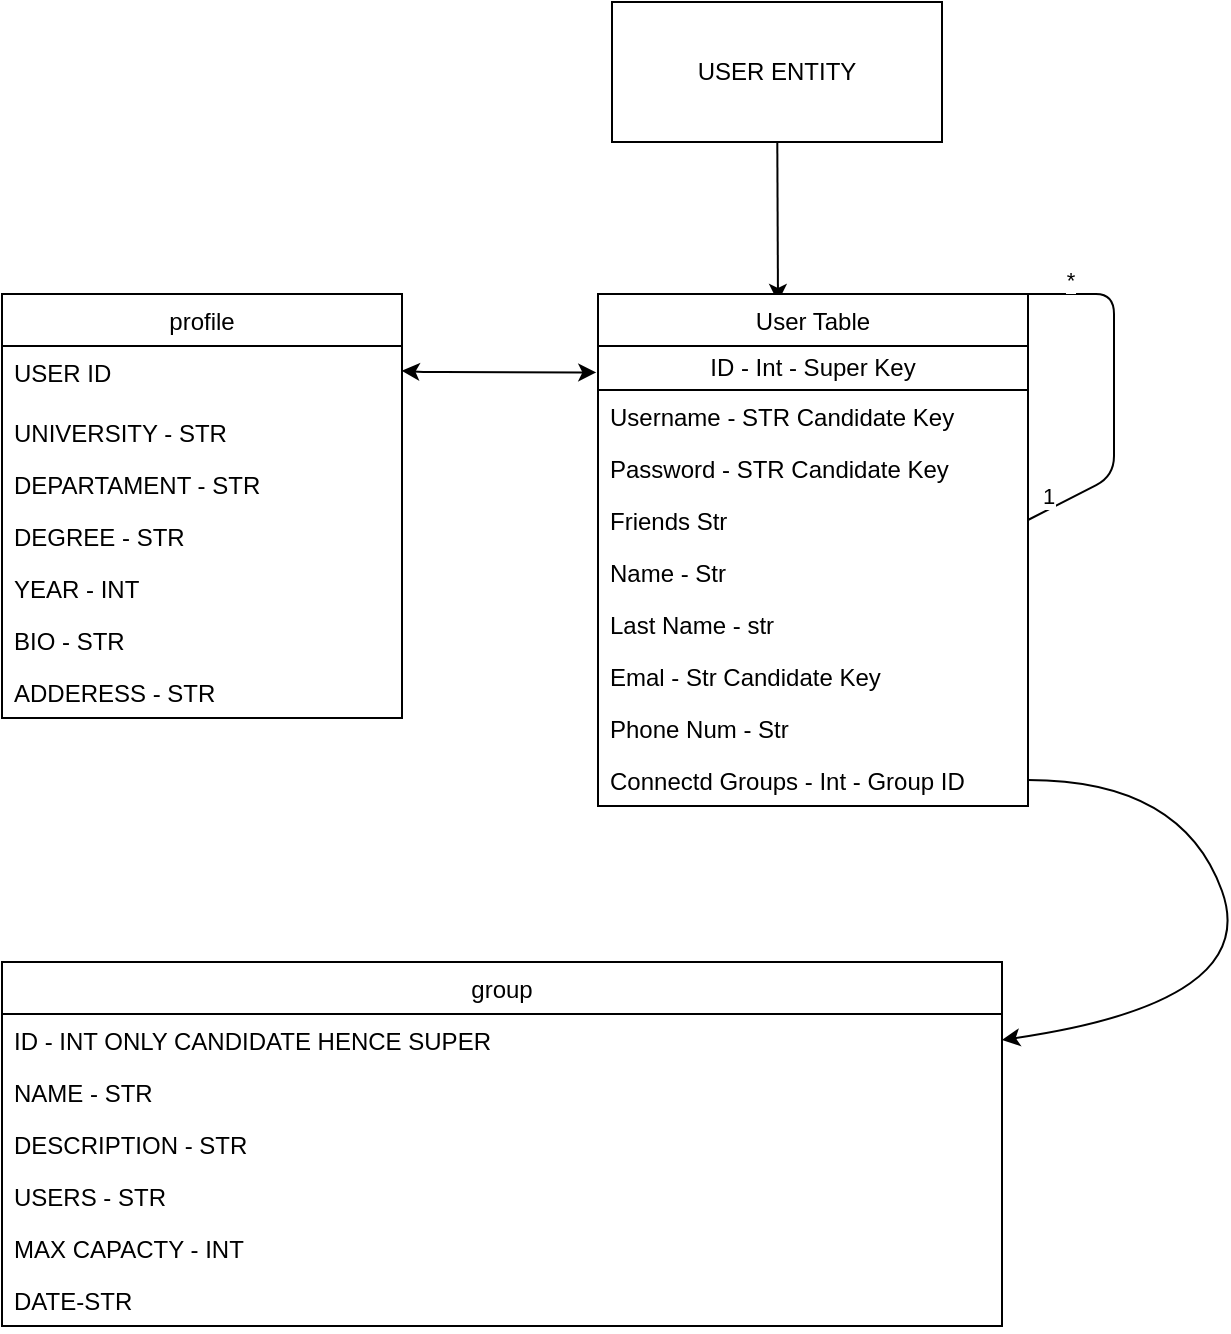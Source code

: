 <mxfile>
    <diagram id="MQxsa0x2UIPvy5xY-XsA" name="Page-1">
        <mxGraphModel dx="2054" dy="906" grid="1" gridSize="10" guides="1" tooltips="1" connect="1" arrows="1" fold="1" page="1" pageScale="1" pageWidth="850" pageHeight="1100" math="0" shadow="0">
            <root>
                <mxCell id="0"/>
                <mxCell id="1" parent="0"/>
                <mxCell id="94" value="group" style="swimlane;fontStyle=0;childLayout=stackLayout;horizontal=1;startSize=26;horizontalStack=0;resizeParent=1;resizeParentMax=0;resizeLast=0;collapsible=1;marginBottom=0;rounded=0;shadow=0;glass=0;comic=0;sketch=0;verticalAlign=top;" vertex="1" parent="1">
                    <mxGeometry x="20" y="560" width="500" height="182" as="geometry"/>
                </mxCell>
                <mxCell id="95" value="fun" style="swimlane;fontStyle=0;childLayout=stackLayout;horizontal=1;startSize=0;horizontalStack=0;resizeParent=1;resizeParentMax=0;resizeLast=0;collapsible=0;marginBottom=0;rounded=0;shadow=0;glass=0;comic=0;sketch=0;verticalAlign=top;swimlaneLine=0;swimlaneFillColor=none;fillColor=none;noLabel=1;overflow=visible;portConstraintRotation=0;snapToPoint=0;fixDash=0;perimeter=rectanglePerimeter;dropTarget=1;expand=0;deletable=1;" vertex="1" parent="94">
                    <mxGeometry y="26" width="500" height="156" as="geometry"/>
                </mxCell>
                <mxCell id="96" value="ID - INT ONLY CANDIDATE HENCE SUPER" style="text;strokeColor=none;fillColor=none;align=left;verticalAlign=top;spacingLeft=4;spacingRight=4;overflow=hidden;rotatable=0;points=[[0,0.5],[1,0.5]];portConstraint=eastwest;" vertex="1" parent="95">
                    <mxGeometry width="500" height="26" as="geometry"/>
                </mxCell>
                <mxCell id="97" value="NAME - STR" style="text;strokeColor=none;fillColor=none;align=left;verticalAlign=top;spacingLeft=4;spacingRight=4;overflow=hidden;rotatable=0;points=[[0,0.5],[1,0.5]];portConstraint=eastwest;" vertex="1" parent="95">
                    <mxGeometry y="26" width="500" height="26" as="geometry"/>
                </mxCell>
                <mxCell id="98" value="DESCRIPTION - STR" style="text;strokeColor=none;fillColor=none;align=left;verticalAlign=top;spacingLeft=4;spacingRight=4;overflow=hidden;rotatable=0;points=[[0,0.5],[1,0.5]];portConstraint=eastwest;" vertex="1" parent="95">
                    <mxGeometry y="52" width="500" height="26" as="geometry"/>
                </mxCell>
                <mxCell id="99" value="USERS - STR" style="text;strokeColor=none;fillColor=none;align=left;verticalAlign=top;spacingLeft=4;spacingRight=4;overflow=hidden;rotatable=0;points=[[0,0.5],[1,0.5]];portConstraint=eastwest;" vertex="1" parent="95">
                    <mxGeometry y="78" width="500" height="26" as="geometry"/>
                </mxCell>
                <mxCell id="100" value="MAX CAPACTY - INT" style="text;strokeColor=none;fillColor=none;align=left;verticalAlign=top;spacingLeft=4;spacingRight=4;overflow=hidden;rotatable=0;points=[[0,0.5],[1,0.5]];portConstraint=eastwest;" vertex="1" parent="95">
                    <mxGeometry y="104" width="500" height="26" as="geometry"/>
                </mxCell>
                <mxCell id="102" value="DATE-STR" style="text;strokeColor=none;fillColor=none;align=left;verticalAlign=top;spacingLeft=4;spacingRight=4;overflow=hidden;rotatable=0;points=[[0,0.5],[1,0.5]];portConstraint=eastwest;" vertex="1" parent="95">
                    <mxGeometry y="130" width="500" height="26" as="geometry"/>
                </mxCell>
                <mxCell id="163" value="" style="edgeStyle=none;html=1;" edge="1" parent="1" source="126">
                    <mxGeometry relative="1" as="geometry">
                        <mxPoint x="408" y="230" as="targetPoint"/>
                    </mxGeometry>
                </mxCell>
                <mxCell id="126" value="USER ENTITY" style="rounded=0;whiteSpace=wrap;html=1;" vertex="1" parent="1">
                    <mxGeometry x="325" y="80" width="165" height="70" as="geometry"/>
                </mxCell>
                <mxCell id="128" value="profile" style="swimlane;fontStyle=0;childLayout=stackLayout;horizontal=1;startSize=26;horizontalStack=0;resizeParent=1;resizeParentMax=0;resizeLast=0;collapsible=1;marginBottom=0;rounded=0;shadow=0;glass=0;comic=0;sketch=0;verticalAlign=top;" vertex="1" parent="1">
                    <mxGeometry x="20" y="226" width="200" height="212" as="geometry"/>
                </mxCell>
                <mxCell id="129" value="fun" style="swimlane;fontStyle=0;childLayout=stackLayout;horizontal=1;startSize=0;horizontalStack=0;resizeParent=1;resizeParentMax=0;resizeLast=0;collapsible=0;marginBottom=0;rounded=0;shadow=0;glass=0;comic=0;sketch=0;verticalAlign=top;swimlaneLine=0;swimlaneFillColor=none;fillColor=none;noLabel=1;overflow=visible;portConstraintRotation=0;snapToPoint=0;fixDash=0;perimeter=rectanglePerimeter;dropTarget=1;expand=0;deletable=1;" vertex="1" parent="128">
                    <mxGeometry y="26" width="200" height="186" as="geometry"/>
                </mxCell>
                <mxCell id="139" value="USER ID" style="text;strokeColor=none;fillColor=none;align=left;verticalAlign=top;spacingLeft=4;spacingRight=4;overflow=hidden;rotatable=0;points=[[0,0.5],[1,0.5]];portConstraint=eastwest;" vertex="1" parent="129">
                    <mxGeometry width="200" height="30" as="geometry"/>
                </mxCell>
                <mxCell id="130" value="UNIVERSITY - STR" style="text;strokeColor=none;fillColor=none;align=left;verticalAlign=top;spacingLeft=4;spacingRight=4;overflow=hidden;rotatable=0;points=[[0,0.5],[1,0.5]];portConstraint=eastwest;" vertex="1" parent="129">
                    <mxGeometry y="30" width="200" height="26" as="geometry"/>
                </mxCell>
                <mxCell id="131" value="DEPARTAMENT - STR" style="text;strokeColor=none;fillColor=none;align=left;verticalAlign=top;spacingLeft=4;spacingRight=4;overflow=hidden;rotatable=0;points=[[0,0.5],[1,0.5]];portConstraint=eastwest;" vertex="1" parent="129">
                    <mxGeometry y="56" width="200" height="26" as="geometry"/>
                </mxCell>
                <mxCell id="133" value="DEGREE - STR" style="text;strokeColor=none;fillColor=none;align=left;verticalAlign=top;spacingLeft=4;spacingRight=4;overflow=hidden;rotatable=0;points=[[0,0.5],[1,0.5]];portConstraint=eastwest;" vertex="1" parent="129">
                    <mxGeometry y="82" width="200" height="26" as="geometry"/>
                </mxCell>
                <mxCell id="134" value="YEAR - INT" style="text;strokeColor=none;fillColor=none;align=left;verticalAlign=top;spacingLeft=4;spacingRight=4;overflow=hidden;rotatable=0;points=[[0,0.5],[1,0.5]];portConstraint=eastwest;" vertex="1" parent="129">
                    <mxGeometry y="108" width="200" height="26" as="geometry"/>
                </mxCell>
                <mxCell id="135" value="BIO - STR" style="text;strokeColor=none;fillColor=none;align=left;verticalAlign=top;spacingLeft=4;spacingRight=4;overflow=hidden;rotatable=0;points=[[0,0.5],[1,0.5]];portConstraint=eastwest;" vertex="1" parent="129">
                    <mxGeometry y="134" width="200" height="26" as="geometry"/>
                </mxCell>
                <mxCell id="136" value="ADDERESS - STR" style="text;strokeColor=none;fillColor=none;align=left;verticalAlign=top;spacingLeft=4;spacingRight=4;overflow=hidden;rotatable=0;points=[[0,0.5],[1,0.5]];portConstraint=eastwest;" vertex="1" parent="129">
                    <mxGeometry y="160" width="200" height="26" as="geometry"/>
                </mxCell>
                <mxCell id="74" value="User Table" style="swimlane;fontStyle=0;childLayout=stackLayout;horizontal=1;startSize=26;horizontalStack=0;resizeParent=1;resizeParentMax=0;resizeLast=0;collapsible=1;marginBottom=0;rounded=0;shadow=0;glass=0;comic=0;sketch=0;verticalAlign=top;" vertex="1" parent="1">
                    <mxGeometry x="318" y="226" width="215" height="256" as="geometry"/>
                </mxCell>
                <mxCell id="75" value="fun" style="swimlane;fontStyle=0;childLayout=stackLayout;horizontal=1;startSize=0;horizontalStack=0;resizeParent=1;resizeParentMax=0;resizeLast=0;collapsible=0;marginBottom=0;rounded=0;shadow=0;glass=0;comic=0;sketch=0;verticalAlign=top;swimlaneLine=0;swimlaneFillColor=none;fillColor=none;noLabel=1;overflow=visible;portConstraintRotation=0;snapToPoint=0;fixDash=0;perimeter=rectanglePerimeter;dropTarget=1;expand=0;deletable=1;" vertex="1" parent="74">
                    <mxGeometry y="26" width="215" height="230" as="geometry"/>
                </mxCell>
                <mxCell id="92" value="ID - Int - Super Key" style="rounded=0;whiteSpace=wrap;html=1;" vertex="1" parent="75">
                    <mxGeometry width="215" height="22" as="geometry"/>
                </mxCell>
                <mxCell id="76" value="Username - STR Candidate Key" style="text;strokeColor=none;fillColor=none;align=left;verticalAlign=top;spacingLeft=4;spacingRight=4;overflow=hidden;rotatable=0;points=[[0,0.5],[1,0.5]];portConstraint=eastwest;" vertex="1" parent="75">
                    <mxGeometry y="22" width="215" height="26" as="geometry"/>
                </mxCell>
                <mxCell id="77" value="Password - STR Candidate Key" style="text;strokeColor=none;fillColor=none;align=left;verticalAlign=top;spacingLeft=4;spacingRight=4;overflow=hidden;rotatable=0;points=[[0,0.5],[1,0.5]];portConstraint=eastwest;" vertex="1" parent="75">
                    <mxGeometry y="48" width="215" height="26" as="geometry"/>
                </mxCell>
                <mxCell id="78" value="Friends Str" style="text;strokeColor=none;fillColor=none;align=left;verticalAlign=top;spacingLeft=4;spacingRight=4;overflow=hidden;rotatable=0;points=[[0,0.5],[1,0.5]];portConstraint=eastwest;" vertex="1" parent="75">
                    <mxGeometry y="74" width="215" height="26" as="geometry"/>
                </mxCell>
                <mxCell id="79" value="Name - Str" style="text;strokeColor=none;fillColor=none;align=left;verticalAlign=top;spacingLeft=4;spacingRight=4;overflow=hidden;rotatable=0;points=[[0,0.5],[1,0.5]];portConstraint=eastwest;" vertex="1" parent="75">
                    <mxGeometry y="100" width="215" height="26" as="geometry"/>
                </mxCell>
                <mxCell id="80" value="Last Name - str" style="text;strokeColor=none;fillColor=none;align=left;verticalAlign=top;spacingLeft=4;spacingRight=4;overflow=hidden;rotatable=0;points=[[0,0.5],[1,0.5]];portConstraint=eastwest;" vertex="1" parent="75">
                    <mxGeometry y="126" width="215" height="26" as="geometry"/>
                </mxCell>
                <mxCell id="81" value="Emal - Str Candidate Key&#10;" style="text;strokeColor=none;fillColor=none;align=left;verticalAlign=top;spacingLeft=4;spacingRight=4;overflow=hidden;rotatable=0;points=[[0,0.5],[1,0.5]];portConstraint=eastwest;" vertex="1" parent="75">
                    <mxGeometry y="152" width="215" height="26" as="geometry"/>
                </mxCell>
                <mxCell id="82" value="Phone Num - Str" style="text;strokeColor=none;fillColor=none;align=left;verticalAlign=top;spacingLeft=4;spacingRight=4;overflow=hidden;rotatable=0;points=[[0,0.5],[1,0.5]];portConstraint=eastwest;" vertex="1" parent="75">
                    <mxGeometry y="178" width="215" height="26" as="geometry"/>
                </mxCell>
                <mxCell id="84" value="Connectd Groups - Int - Group ID" style="text;strokeColor=none;fillColor=none;align=left;verticalAlign=top;spacingLeft=4;spacingRight=4;overflow=hidden;rotatable=0;points=[[0,0.5],[1,0.5]];portConstraint=eastwest;" vertex="1" parent="75">
                    <mxGeometry y="204" width="215" height="26" as="geometry"/>
                </mxCell>
                <mxCell id="89" style="edgeStyle=none;html=1;exitX=1;exitY=0.5;exitDx=0;exitDy=0;endArrow=none;endFill=0;endSize=16;targetPerimeterSpacing=5;entryX=1;entryY=0;entryDx=0;entryDy=0;startArrow=none;startFill=0;" edge="1" parent="74" source="78" target="74">
                    <mxGeometry relative="1" as="geometry">
                        <mxPoint x="305" y="347" as="sourcePoint"/>
                        <mxPoint x="185" y="383.6" as="targetPoint"/>
                        <Array as="points">
                            <mxPoint x="258" y="91"/>
                            <mxPoint x="258"/>
                            <mxPoint x="240"/>
                            <mxPoint x="215"/>
                        </Array>
                    </mxGeometry>
                </mxCell>
                <mxCell id="90" value="*" style="edgeLabel;html=1;align=center;verticalAlign=middle;resizable=0;points=[];" vertex="1" connectable="0" parent="89">
                    <mxGeometry x="0.778" relative="1" as="geometry">
                        <mxPoint y="-7" as="offset"/>
                    </mxGeometry>
                </mxCell>
                <mxCell id="91" value="1" style="edgeLabel;html=1;align=center;verticalAlign=middle;resizable=0;points=[];" vertex="1" connectable="0" parent="89">
                    <mxGeometry x="-0.887" relative="1" as="geometry">
                        <mxPoint y="-7" as="offset"/>
                    </mxGeometry>
                </mxCell>
                <mxCell id="157" value="" style="curved=1;endArrow=classic;html=1;exitX=1;exitY=0.5;exitDx=0;exitDy=0;entryX=1;entryY=0.5;entryDx=0;entryDy=0;" edge="1" parent="1" source="84" target="96">
                    <mxGeometry width="50" height="50" relative="1" as="geometry">
                        <mxPoint x="610" y="520" as="sourcePoint"/>
                        <mxPoint x="600" y="390" as="targetPoint"/>
                        <Array as="points">
                            <mxPoint x="610" y="469"/>
                            <mxPoint x="650" y="580"/>
                        </Array>
                    </mxGeometry>
                </mxCell>
                <mxCell id="162" value="" style="endArrow=classic;startArrow=classic;html=1;exitX=0.999;exitY=0.412;exitDx=0;exitDy=0;entryX=-0.004;entryY=0.601;entryDx=0;entryDy=0;entryPerimeter=0;exitPerimeter=0;" edge="1" parent="1" source="139" target="92">
                    <mxGeometry width="50" height="50" relative="1" as="geometry">
                        <mxPoint x="280" y="440" as="sourcePoint"/>
                        <mxPoint x="330" y="390" as="targetPoint"/>
                        <Array as="points">
                            <mxPoint x="230" y="265"/>
                        </Array>
                    </mxGeometry>
                </mxCell>
            </root>
        </mxGraphModel>
    </diagram>
</mxfile>